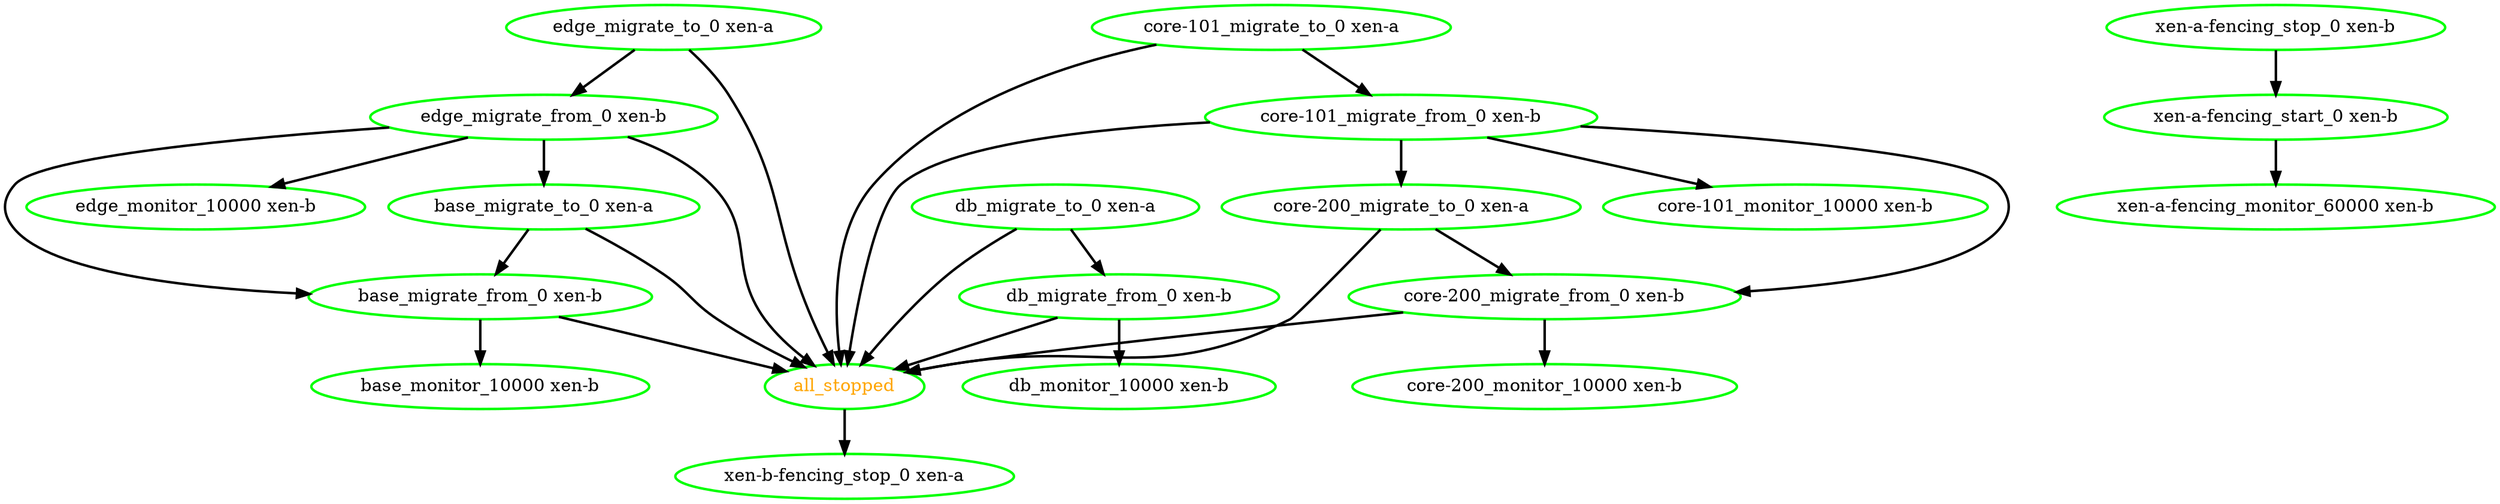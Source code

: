 digraph "g" {
"all_stopped" -> "xen-b-fencing_stop_0 xen-a" [ style = bold]
"all_stopped" [ style=bold color="green" fontcolor="orange"  ]
"base_migrate_from_0 xen-b" -> "all_stopped" [ style = bold]
"base_migrate_from_0 xen-b" -> "base_monitor_10000 xen-b" [ style = bold]
"base_migrate_from_0 xen-b" [ style=bold color="green" fontcolor="black"  ]
"base_migrate_to_0 xen-a" -> "all_stopped" [ style = bold]
"base_migrate_to_0 xen-a" -> "base_migrate_from_0 xen-b" [ style = bold]
"base_migrate_to_0 xen-a" [ style=bold color="green" fontcolor="black"  ]
"base_monitor_10000 xen-b" [ style=bold color="green" fontcolor="black"  ]
"core-101_migrate_from_0 xen-b" -> "all_stopped" [ style = bold]
"core-101_migrate_from_0 xen-b" -> "core-101_monitor_10000 xen-b" [ style = bold]
"core-101_migrate_from_0 xen-b" -> "core-200_migrate_from_0 xen-b" [ style = bold]
"core-101_migrate_from_0 xen-b" -> "core-200_migrate_to_0 xen-a" [ style = bold]
"core-101_migrate_from_0 xen-b" [ style=bold color="green" fontcolor="black"  ]
"core-101_migrate_to_0 xen-a" -> "all_stopped" [ style = bold]
"core-101_migrate_to_0 xen-a" -> "core-101_migrate_from_0 xen-b" [ style = bold]
"core-101_migrate_to_0 xen-a" [ style=bold color="green" fontcolor="black"  ]
"core-101_monitor_10000 xen-b" [ style=bold color="green" fontcolor="black"  ]
"core-200_migrate_from_0 xen-b" -> "all_stopped" [ style = bold]
"core-200_migrate_from_0 xen-b" -> "core-200_monitor_10000 xen-b" [ style = bold]
"core-200_migrate_from_0 xen-b" [ style=bold color="green" fontcolor="black"  ]
"core-200_migrate_to_0 xen-a" -> "all_stopped" [ style = bold]
"core-200_migrate_to_0 xen-a" -> "core-200_migrate_from_0 xen-b" [ style = bold]
"core-200_migrate_to_0 xen-a" [ style=bold color="green" fontcolor="black"  ]
"core-200_monitor_10000 xen-b" [ style=bold color="green" fontcolor="black"  ]
"db_migrate_from_0 xen-b" -> "all_stopped" [ style = bold]
"db_migrate_from_0 xen-b" -> "db_monitor_10000 xen-b" [ style = bold]
"db_migrate_from_0 xen-b" [ style=bold color="green" fontcolor="black"  ]
"db_migrate_to_0 xen-a" -> "all_stopped" [ style = bold]
"db_migrate_to_0 xen-a" -> "db_migrate_from_0 xen-b" [ style = bold]
"db_migrate_to_0 xen-a" [ style=bold color="green" fontcolor="black"  ]
"db_monitor_10000 xen-b" [ style=bold color="green" fontcolor="black"  ]
"edge_migrate_from_0 xen-b" -> "all_stopped" [ style = bold]
"edge_migrate_from_0 xen-b" -> "base_migrate_from_0 xen-b" [ style = bold]
"edge_migrate_from_0 xen-b" -> "base_migrate_to_0 xen-a" [ style = bold]
"edge_migrate_from_0 xen-b" -> "edge_monitor_10000 xen-b" [ style = bold]
"edge_migrate_from_0 xen-b" [ style=bold color="green" fontcolor="black"  ]
"edge_migrate_to_0 xen-a" -> "all_stopped" [ style = bold]
"edge_migrate_to_0 xen-a" -> "edge_migrate_from_0 xen-b" [ style = bold]
"edge_migrate_to_0 xen-a" [ style=bold color="green" fontcolor="black"  ]
"edge_monitor_10000 xen-b" [ style=bold color="green" fontcolor="black"  ]
"xen-a-fencing_monitor_60000 xen-b" [ style=bold color="green" fontcolor="black"  ]
"xen-a-fencing_start_0 xen-b" -> "xen-a-fencing_monitor_60000 xen-b" [ style = bold]
"xen-a-fencing_start_0 xen-b" [ style=bold color="green" fontcolor="black"  ]
"xen-a-fencing_stop_0 xen-b" -> "xen-a-fencing_start_0 xen-b" [ style = bold]
"xen-a-fencing_stop_0 xen-b" [ style=bold color="green" fontcolor="black"  ]
"xen-b-fencing_stop_0 xen-a" [ style=bold color="green" fontcolor="black"  ]
}
